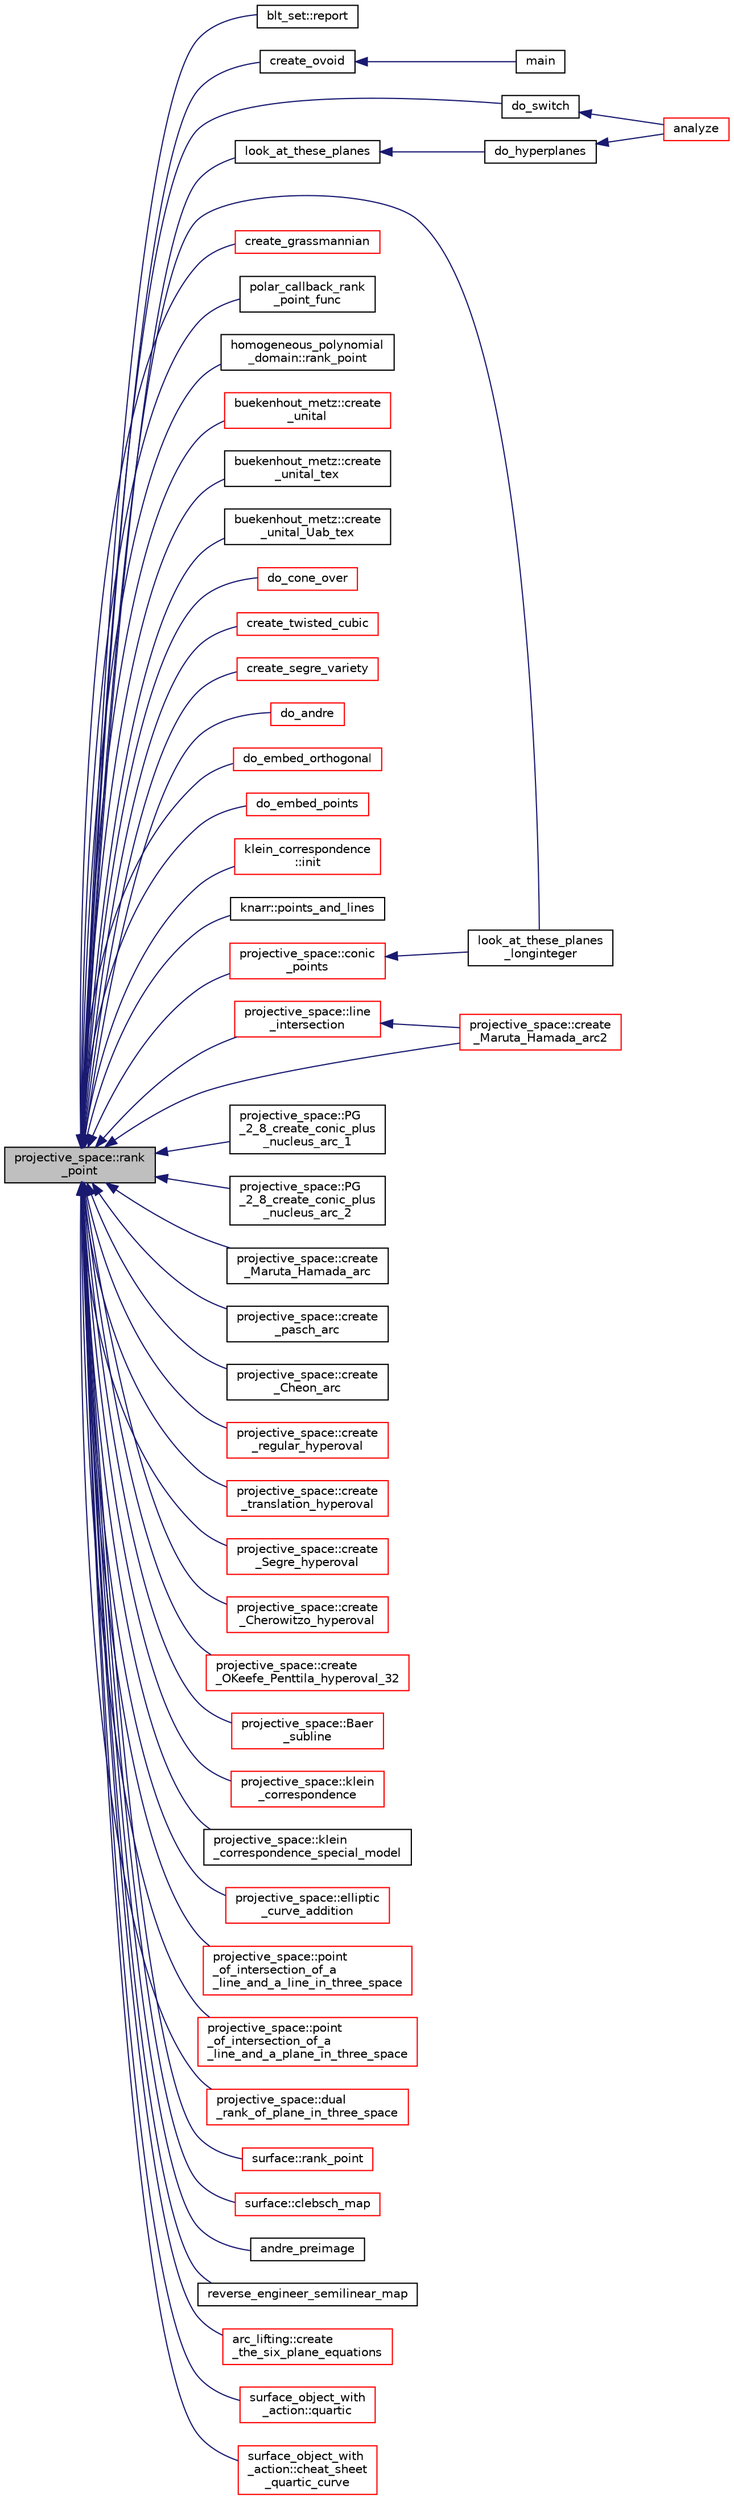 digraph "projective_space::rank_point"
{
  edge [fontname="Helvetica",fontsize="10",labelfontname="Helvetica",labelfontsize="10"];
  node [fontname="Helvetica",fontsize="10",shape=record];
  rankdir="LR";
  Node3097 [label="projective_space::rank\l_point",height=0.2,width=0.4,color="black", fillcolor="grey75", style="filled", fontcolor="black"];
  Node3097 -> Node3098 [dir="back",color="midnightblue",fontsize="10",style="solid",fontname="Helvetica"];
  Node3098 [label="blt_set::report",height=0.2,width=0.4,color="black", fillcolor="white", style="filled",URL="$d1/d3d/classblt__set.html#a6b19f88bd2b92ebfba7e7c362eb9065c"];
  Node3097 -> Node3099 [dir="back",color="midnightblue",fontsize="10",style="solid",fontname="Helvetica"];
  Node3099 [label="create_ovoid",height=0.2,width=0.4,color="black", fillcolor="white", style="filled",URL="$d9/dbf/projective__space_2ovoid_8_c.html#a812088e2c64cb8a0834e9eacae4b92a6"];
  Node3099 -> Node3100 [dir="back",color="midnightblue",fontsize="10",style="solid",fontname="Helvetica"];
  Node3100 [label="main",height=0.2,width=0.4,color="black", fillcolor="white", style="filled",URL="$d9/dbf/projective__space_2ovoid_8_c.html#a3c04138a5bfe5d72780bb7e82a18e627"];
  Node3097 -> Node3101 [dir="back",color="midnightblue",fontsize="10",style="solid",fontname="Helvetica"];
  Node3101 [label="do_switch",height=0.2,width=0.4,color="black", fillcolor="white", style="filled",URL="$da/d90/analyze_8_c.html#a356ebcb50fb0ccb359b00b8019e7d70e"];
  Node3101 -> Node3102 [dir="back",color="midnightblue",fontsize="10",style="solid",fontname="Helvetica"];
  Node3102 [label="analyze",height=0.2,width=0.4,color="red", fillcolor="white", style="filled",URL="$da/d90/analyze_8_c.html#aa0c05ca3fc5b1b83451c5a4928234f5e"];
  Node3097 -> Node3104 [dir="back",color="midnightblue",fontsize="10",style="solid",fontname="Helvetica"];
  Node3104 [label="look_at_these_planes\l_longinteger",height=0.2,width=0.4,color="black", fillcolor="white", style="filled",URL="$da/d90/analyze_8_c.html#ae230005122bb89f7409f5937134b73bf"];
  Node3097 -> Node3105 [dir="back",color="midnightblue",fontsize="10",style="solid",fontname="Helvetica"];
  Node3105 [label="look_at_these_planes",height=0.2,width=0.4,color="black", fillcolor="white", style="filled",URL="$da/d90/analyze_8_c.html#ad8b441870dbb818ee03042aa51a3cd09"];
  Node3105 -> Node3106 [dir="back",color="midnightblue",fontsize="10",style="solid",fontname="Helvetica"];
  Node3106 [label="do_hyperplanes",height=0.2,width=0.4,color="black", fillcolor="white", style="filled",URL="$da/d90/analyze_8_c.html#a1b317d157223e79e4363fcaee69de3dc"];
  Node3106 -> Node3102 [dir="back",color="midnightblue",fontsize="10",style="solid",fontname="Helvetica"];
  Node3097 -> Node3107 [dir="back",color="midnightblue",fontsize="10",style="solid",fontname="Helvetica"];
  Node3107 [label="create_grassmannian",height=0.2,width=0.4,color="red", fillcolor="white", style="filled",URL="$d9/d3a/make__grassmannian_8_c.html#adabd515cf859c5600117fe5be3e5e868"];
  Node3097 -> Node3109 [dir="back",color="midnightblue",fontsize="10",style="solid",fontname="Helvetica"];
  Node3109 [label="polar_callback_rank\l_point_func",height=0.2,width=0.4,color="black", fillcolor="white", style="filled",URL="$df/d74/tl__geometry_8h.html#ac27fc96b6ab5856f2434fe9aa2e9d286"];
  Node3097 -> Node3110 [dir="back",color="midnightblue",fontsize="10",style="solid",fontname="Helvetica"];
  Node3110 [label="homogeneous_polynomial\l_domain::rank_point",height=0.2,width=0.4,color="black", fillcolor="white", style="filled",URL="$d2/da7/classhomogeneous__polynomial__domain.html#a3c0f519ca5c5c77614a2dc0fa97005e5"];
  Node3097 -> Node3111 [dir="back",color="midnightblue",fontsize="10",style="solid",fontname="Helvetica"];
  Node3111 [label="buekenhout_metz::create\l_unital",height=0.2,width=0.4,color="red", fillcolor="white", style="filled",URL="$d8/d98/classbuekenhout__metz.html#a3bc240ccd9ac2bf7b73234d0ab48b224"];
  Node3097 -> Node3114 [dir="back",color="midnightblue",fontsize="10",style="solid",fontname="Helvetica"];
  Node3114 [label="buekenhout_metz::create\l_unital_tex",height=0.2,width=0.4,color="black", fillcolor="white", style="filled",URL="$d8/d98/classbuekenhout__metz.html#a6c44e4063100cf3255f2e67326a33934"];
  Node3097 -> Node3115 [dir="back",color="midnightblue",fontsize="10",style="solid",fontname="Helvetica"];
  Node3115 [label="buekenhout_metz::create\l_unital_Uab_tex",height=0.2,width=0.4,color="black", fillcolor="white", style="filled",URL="$d8/d98/classbuekenhout__metz.html#aa293e5c9781709f5bfcd4185481eced5"];
  Node3097 -> Node3116 [dir="back",color="midnightblue",fontsize="10",style="solid",fontname="Helvetica"];
  Node3116 [label="do_cone_over",height=0.2,width=0.4,color="red", fillcolor="white", style="filled",URL="$d4/d67/geometry_8h.html#a7bb3ddfb35045392c9df76ad5b0d1753"];
  Node3097 -> Node3118 [dir="back",color="midnightblue",fontsize="10",style="solid",fontname="Helvetica"];
  Node3118 [label="create_twisted_cubic",height=0.2,width=0.4,color="red", fillcolor="white", style="filled",URL="$d4/d67/geometry_8h.html#a5028ae35a2f498f86589823f943c267f"];
  Node3097 -> Node3119 [dir="back",color="midnightblue",fontsize="10",style="solid",fontname="Helvetica"];
  Node3119 [label="create_segre_variety",height=0.2,width=0.4,color="red", fillcolor="white", style="filled",URL="$d4/d67/geometry_8h.html#a8d611ac4f8c2493ac23b52a9d7fe7a82"];
  Node3097 -> Node3120 [dir="back",color="midnightblue",fontsize="10",style="solid",fontname="Helvetica"];
  Node3120 [label="do_andre",height=0.2,width=0.4,color="red", fillcolor="white", style="filled",URL="$d4/d67/geometry_8h.html#af329680ba09fd32078ec87393b99187a"];
  Node3097 -> Node3121 [dir="back",color="midnightblue",fontsize="10",style="solid",fontname="Helvetica"];
  Node3121 [label="do_embed_orthogonal",height=0.2,width=0.4,color="red", fillcolor="white", style="filled",URL="$d4/d67/geometry_8h.html#a7b472fe7f4332da48b2e47e2370cf338"];
  Node3097 -> Node3122 [dir="back",color="midnightblue",fontsize="10",style="solid",fontname="Helvetica"];
  Node3122 [label="do_embed_points",height=0.2,width=0.4,color="red", fillcolor="white", style="filled",URL="$d4/d67/geometry_8h.html#aa372bf850afb8650574b5b4d1aaecf96"];
  Node3097 -> Node3123 [dir="back",color="midnightblue",fontsize="10",style="solid",fontname="Helvetica"];
  Node3123 [label="klein_correspondence\l::init",height=0.2,width=0.4,color="red", fillcolor="white", style="filled",URL="$d7/d99/classklein__correspondence.html#a9f555dc65174ab66579e1118bd9b4ca0"];
  Node3097 -> Node3131 [dir="back",color="midnightblue",fontsize="10",style="solid",fontname="Helvetica"];
  Node3131 [label="knarr::points_and_lines",height=0.2,width=0.4,color="black", fillcolor="white", style="filled",URL="$d7/de5/classknarr.html#abb50a19df35495d508b0cb127d4eb908"];
  Node3097 -> Node3132 [dir="back",color="midnightblue",fontsize="10",style="solid",fontname="Helvetica"];
  Node3132 [label="projective_space::line\l_intersection",height=0.2,width=0.4,color="red", fillcolor="white", style="filled",URL="$d2/d17/classprojective__space.html#addb4eb5baf4a1396e1b3f490bc5e7b9b"];
  Node3132 -> Node3148 [dir="back",color="midnightblue",fontsize="10",style="solid",fontname="Helvetica"];
  Node3148 [label="projective_space::create\l_Maruta_Hamada_arc2",height=0.2,width=0.4,color="red", fillcolor="white", style="filled",URL="$d2/d17/classprojective__space.html#a93c6b6aabfa555ff94fbbcc89d2735be"];
  Node3097 -> Node3166 [dir="back",color="midnightblue",fontsize="10",style="solid",fontname="Helvetica"];
  Node3166 [label="projective_space::conic\l_points",height=0.2,width=0.4,color="red", fillcolor="white", style="filled",URL="$d2/d17/classprojective__space.html#ac89e189c57d38120fd83fec078fd59e8"];
  Node3166 -> Node3104 [dir="back",color="midnightblue",fontsize="10",style="solid",fontname="Helvetica"];
  Node3097 -> Node3171 [dir="back",color="midnightblue",fontsize="10",style="solid",fontname="Helvetica"];
  Node3171 [label="projective_space::PG\l_2_8_create_conic_plus\l_nucleus_arc_1",height=0.2,width=0.4,color="black", fillcolor="white", style="filled",URL="$d2/d17/classprojective__space.html#a9132a544b2bc603f886f9cf358346cf6"];
  Node3097 -> Node3172 [dir="back",color="midnightblue",fontsize="10",style="solid",fontname="Helvetica"];
  Node3172 [label="projective_space::PG\l_2_8_create_conic_plus\l_nucleus_arc_2",height=0.2,width=0.4,color="black", fillcolor="white", style="filled",URL="$d2/d17/classprojective__space.html#ac62af97d3b119c3ba8a619d08b2f1e0f"];
  Node3097 -> Node3173 [dir="back",color="midnightblue",fontsize="10",style="solid",fontname="Helvetica"];
  Node3173 [label="projective_space::create\l_Maruta_Hamada_arc",height=0.2,width=0.4,color="black", fillcolor="white", style="filled",URL="$d2/d17/classprojective__space.html#a0139fefceb87bdff7eca4947f6ded89b"];
  Node3097 -> Node3148 [dir="back",color="midnightblue",fontsize="10",style="solid",fontname="Helvetica"];
  Node3097 -> Node3174 [dir="back",color="midnightblue",fontsize="10",style="solid",fontname="Helvetica"];
  Node3174 [label="projective_space::create\l_pasch_arc",height=0.2,width=0.4,color="black", fillcolor="white", style="filled",URL="$d2/d17/classprojective__space.html#ac61f379ca24cdefee7b080f894c36c58"];
  Node3097 -> Node3175 [dir="back",color="midnightblue",fontsize="10",style="solid",fontname="Helvetica"];
  Node3175 [label="projective_space::create\l_Cheon_arc",height=0.2,width=0.4,color="black", fillcolor="white", style="filled",URL="$d2/d17/classprojective__space.html#a9ffb7668f46e1a8ef0f11c65520cf615"];
  Node3097 -> Node3176 [dir="back",color="midnightblue",fontsize="10",style="solid",fontname="Helvetica"];
  Node3176 [label="projective_space::create\l_regular_hyperoval",height=0.2,width=0.4,color="red", fillcolor="white", style="filled",URL="$d2/d17/classprojective__space.html#a5c2f001253952e715762f4e860e6286a"];
  Node3097 -> Node3178 [dir="back",color="midnightblue",fontsize="10",style="solid",fontname="Helvetica"];
  Node3178 [label="projective_space::create\l_translation_hyperoval",height=0.2,width=0.4,color="red", fillcolor="white", style="filled",URL="$d2/d17/classprojective__space.html#a3eff9f0e686ce38a82b3bf0f2c1a1e6f"];
  Node3097 -> Node3179 [dir="back",color="midnightblue",fontsize="10",style="solid",fontname="Helvetica"];
  Node3179 [label="projective_space::create\l_Segre_hyperoval",height=0.2,width=0.4,color="red", fillcolor="white", style="filled",URL="$d2/d17/classprojective__space.html#a20718b70827d7208f5e4a4c6a07b426a"];
  Node3097 -> Node3180 [dir="back",color="midnightblue",fontsize="10",style="solid",fontname="Helvetica"];
  Node3180 [label="projective_space::create\l_Cherowitzo_hyperoval",height=0.2,width=0.4,color="red", fillcolor="white", style="filled",URL="$d2/d17/classprojective__space.html#a6301b003d406b0917651ed0f27e9b17b"];
  Node3097 -> Node3181 [dir="back",color="midnightblue",fontsize="10",style="solid",fontname="Helvetica"];
  Node3181 [label="projective_space::create\l_OKeefe_Penttila_hyperoval_32",height=0.2,width=0.4,color="red", fillcolor="white", style="filled",URL="$d2/d17/classprojective__space.html#a4d9a5bb0a19db29dfe77bb3f9f1b8df2"];
  Node3097 -> Node3182 [dir="back",color="midnightblue",fontsize="10",style="solid",fontname="Helvetica"];
  Node3182 [label="projective_space::Baer\l_subline",height=0.2,width=0.4,color="red", fillcolor="white", style="filled",URL="$d2/d17/classprojective__space.html#a7a49e87d5fede7d6264dccca3aa3b8fa"];
  Node3097 -> Node3187 [dir="back",color="midnightblue",fontsize="10",style="solid",fontname="Helvetica"];
  Node3187 [label="projective_space::klein\l_correspondence",height=0.2,width=0.4,color="red", fillcolor="white", style="filled",URL="$d2/d17/classprojective__space.html#a2712ead7fd87ca75ac227a8ade786508"];
  Node3097 -> Node3196 [dir="back",color="midnightblue",fontsize="10",style="solid",fontname="Helvetica"];
  Node3196 [label="projective_space::klein\l_correspondence_special_model",height=0.2,width=0.4,color="black", fillcolor="white", style="filled",URL="$d2/d17/classprojective__space.html#a0460ef9dd2799f85fee962d142d20eea"];
  Node3097 -> Node3197 [dir="back",color="midnightblue",fontsize="10",style="solid",fontname="Helvetica"];
  Node3197 [label="projective_space::elliptic\l_curve_addition",height=0.2,width=0.4,color="red", fillcolor="white", style="filled",URL="$d2/d17/classprojective__space.html#a8467d469b4b77005ddb537766a0818a4"];
  Node3097 -> Node3199 [dir="back",color="midnightblue",fontsize="10",style="solid",fontname="Helvetica"];
  Node3199 [label="projective_space::point\l_of_intersection_of_a\l_line_and_a_line_in_three_space",height=0.2,width=0.4,color="red", fillcolor="white", style="filled",URL="$d2/d17/classprojective__space.html#a305ed998300ced29ba09ca5071160a99"];
  Node3097 -> Node3204 [dir="back",color="midnightblue",fontsize="10",style="solid",fontname="Helvetica"];
  Node3204 [label="projective_space::point\l_of_intersection_of_a\l_line_and_a_plane_in_three_space",height=0.2,width=0.4,color="red", fillcolor="white", style="filled",URL="$d2/d17/classprojective__space.html#ac43301e2e6d9e5d77c2730271b11cb66"];
  Node3097 -> Node3205 [dir="back",color="midnightblue",fontsize="10",style="solid",fontname="Helvetica"];
  Node3205 [label="projective_space::dual\l_rank_of_plane_in_three_space",height=0.2,width=0.4,color="red", fillcolor="white", style="filled",URL="$d2/d17/classprojective__space.html#aec560e1265b1b700f47c369c4df07c7c"];
  Node3097 -> Node3207 [dir="back",color="midnightblue",fontsize="10",style="solid",fontname="Helvetica"];
  Node3207 [label="surface::rank_point",height=0.2,width=0.4,color="red", fillcolor="white", style="filled",URL="$d5/d88/classsurface.html#aab3e1eb5e20622f583b53c21b740a0b8"];
  Node3097 -> Node3213 [dir="back",color="midnightblue",fontsize="10",style="solid",fontname="Helvetica"];
  Node3213 [label="surface::clebsch_map",height=0.2,width=0.4,color="red", fillcolor="white", style="filled",URL="$d5/d88/classsurface.html#ab69c3741436f4346b54e86e5d65118ca"];
  Node3097 -> Node3215 [dir="back",color="midnightblue",fontsize="10",style="solid",fontname="Helvetica"];
  Node3215 [label="andre_preimage",height=0.2,width=0.4,color="black", fillcolor="white", style="filled",URL="$d5/d87/globals_8h.html#a02f5cab8bad36069248da9307aba3625"];
  Node3097 -> Node3216 [dir="back",color="midnightblue",fontsize="10",style="solid",fontname="Helvetica"];
  Node3216 [label="reverse_engineer_semilinear_map",height=0.2,width=0.4,color="black", fillcolor="white", style="filled",URL="$dc/dd4/group__actions_8h.html#ab746dde308059893cd75074a5d21a60d"];
  Node3097 -> Node3217 [dir="back",color="midnightblue",fontsize="10",style="solid",fontname="Helvetica"];
  Node3217 [label="arc_lifting::create\l_the_six_plane_equations",height=0.2,width=0.4,color="red", fillcolor="white", style="filled",URL="$dc/db7/classarc__lifting.html#a67282bbbad70f4de7998d753c0694e0c"];
  Node3097 -> Node3210 [dir="back",color="midnightblue",fontsize="10",style="solid",fontname="Helvetica"];
  Node3210 [label="surface_object_with\l_action::quartic",height=0.2,width=0.4,color="red", fillcolor="white", style="filled",URL="$db/d28/classsurface__object__with__action.html#a0143b698eb050332a79ed95f7d274ada"];
  Node3097 -> Node3211 [dir="back",color="midnightblue",fontsize="10",style="solid",fontname="Helvetica"];
  Node3211 [label="surface_object_with\l_action::cheat_sheet\l_quartic_curve",height=0.2,width=0.4,color="red", fillcolor="white", style="filled",URL="$db/d28/classsurface__object__with__action.html#a7f42e37fc76dd9b6b113e35c2b886b36"];
}
